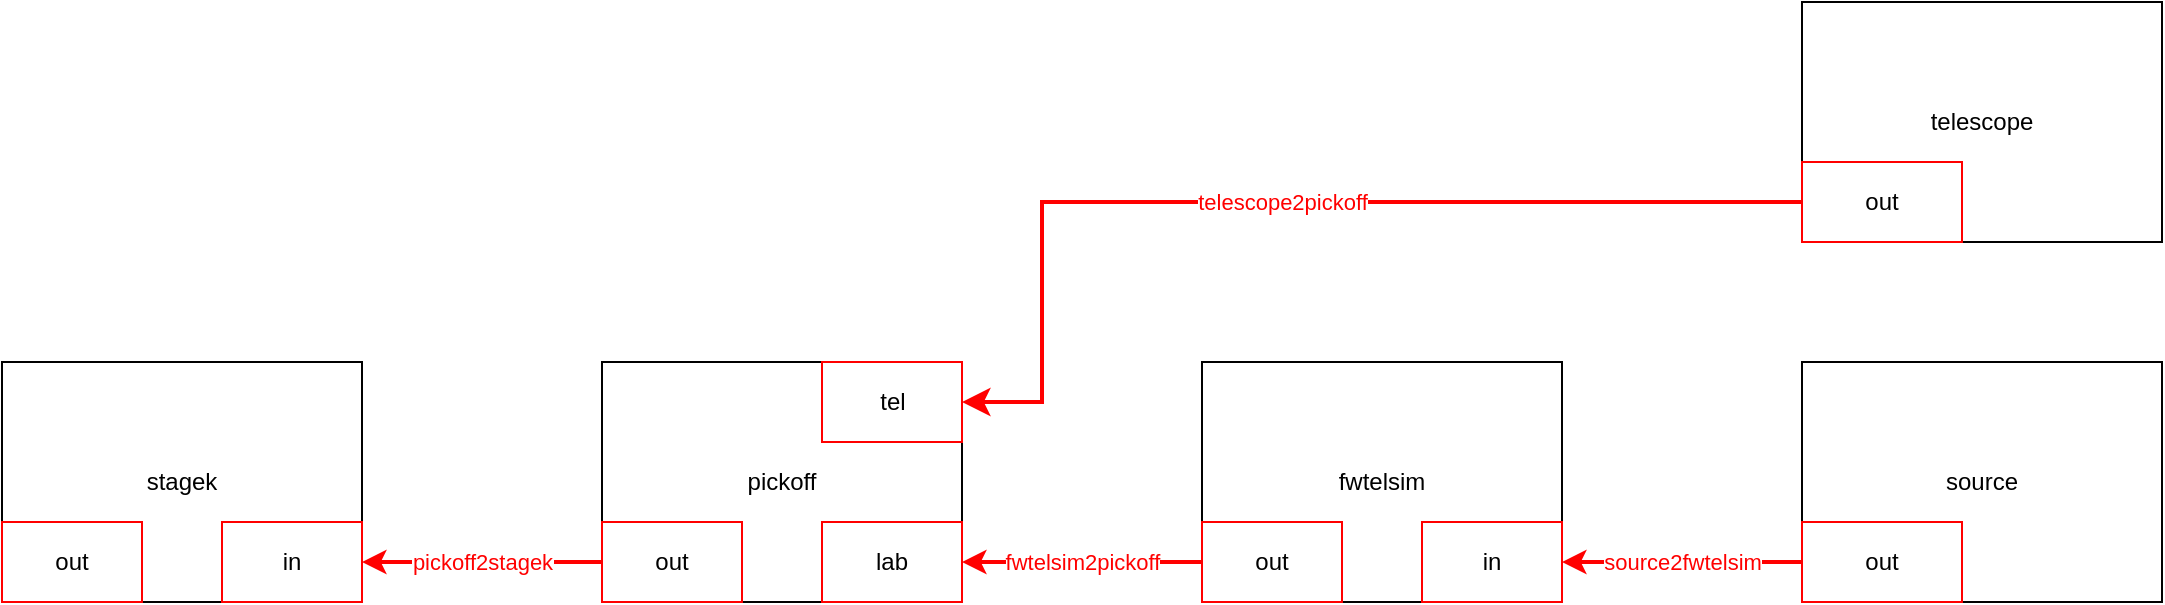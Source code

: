 <mxfile>
    <diagram id="GYhyZ-raUVNj0wQR4c2P" name="Page-1">
        <mxGraphModel dx="592" dy="804" grid="1" gridSize="10" guides="1" tooltips="1" connect="1" arrows="1" fold="1" page="1" pageScale="1" pageWidth="1180" pageHeight="350" math="0" shadow="0">
            <root>
                <mxCell id="0"/>
                <mxCell id="1" parent="0"/>
                <mxCell id="telescope:group" value="" style="group" parent="1" vertex="1" connectable="0">
                    <mxGeometry x="950" y="20" width="180" height="120" as="geometry"/>
                </mxCell>
                <mxCell id="telescope" value="telescope" style="rounded=0;whiteSpace=wrap;html=1;" parent="telescope:group" vertex="1">
                    <mxGeometry width="180" height="120" as="geometry"/>
                </mxCell>
                <mxCell id="telescope:out" value="out" style="rounded=0;whiteSpace=wrap;html=1;strokeColor=#FF0000;" parent="telescope:group" vertex="1">
                    <mxGeometry y="80" width="80" height="40" as="geometry"/>
                </mxCell>
                <mxCell id="source:group" value="" style="group" parent="1" vertex="1" connectable="0">
                    <mxGeometry x="950" y="200" width="180" height="120" as="geometry"/>
                </mxCell>
                <mxCell id="source" value="source" style="rounded=0;whiteSpace=wrap;html=1;" parent="source:group" vertex="1">
                    <mxGeometry width="180" height="120" as="geometry"/>
                </mxCell>
                <mxCell id="source:out" value="out" style="rounded=0;whiteSpace=wrap;html=1;strokeColor=#FF0000;" parent="source:group" vertex="1">
                    <mxGeometry y="80" width="80" height="40" as="geometry"/>
                </mxCell>
                <mxCell id="fwtelsim:group" value="" style="group" parent="1" vertex="1" connectable="0">
                    <mxGeometry x="650" y="200" width="180" height="120" as="geometry"/>
                </mxCell>
                <mxCell id="fwtelsim" value="fwtelsim" style="rounded=0;whiteSpace=wrap;html=1;" parent="fwtelsim:group" vertex="1">
                    <mxGeometry width="180" height="120" as="geometry"/>
                </mxCell>
                <mxCell id="fwtelsim:in" value="in" style="rounded=0;whiteSpace=wrap;html=1;strokeColor=#FF0000;" parent="fwtelsim:group" vertex="1">
                    <mxGeometry x="110" y="80" width="70" height="40" as="geometry"/>
                </mxCell>
                <mxCell id="fwtelsim:out" value="out" style="rounded=0;whiteSpace=wrap;html=1;strokeColor=#FF0000;" parent="fwtelsim:group" vertex="1">
                    <mxGeometry y="80" width="70" height="40" as="geometry"/>
                </mxCell>
                <mxCell id="pickoff:group" value="" style="group" parent="1" vertex="1" connectable="0">
                    <mxGeometry x="350" y="200" width="180" height="120" as="geometry"/>
                </mxCell>
                <mxCell id="pickoff" value="pickoff" style="rounded=0;whiteSpace=wrap;html=1;" parent="pickoff:group" vertex="1">
                    <mxGeometry width="180" height="120" as="geometry"/>
                </mxCell>
                <mxCell id="pickoff:tel" value="tel" style="rounded=0;inwhiteSpace=wrap;html=1;strokeColor=#FF0000;" parent="pickoff:group" vertex="1">
                    <mxGeometry x="110" width="70" height="40" as="geometry"/>
                </mxCell>
                <mxCell id="pickoff:lab" value="lab" style="rounded=0;whiteSpace=wrap;html=1;strokeColor=#FF0000;" parent="pickoff:group" vertex="1">
                    <mxGeometry x="110" y="80" width="70" height="40" as="geometry"/>
                </mxCell>
                <mxCell id="pickoff:out" value="out" style="rounded=0;whiteSpace=wrap;html=1;strokeColor=#FF0000;" parent="pickoff:group" vertex="1">
                    <mxGeometry y="80" width="70" height="40" as="geometry"/>
                </mxCell>
                <mxCell id="stagek:group" value="" style="group" parent="1" vertex="1" connectable="0">
                    <mxGeometry x="50" y="200" width="180" height="120" as="geometry"/>
                </mxCell>
                <mxCell id="stagek" value="stagek" style="rounded=0;whiteSpace=wrap;html=1;" parent="stagek:group" vertex="1">
                    <mxGeometry width="180" height="120" as="geometry"/>
                </mxCell>
                <mxCell id="stagek:in" value="in" style="rounded=0;whiteSpace=wrap;html=1;strokeColor=#FF0000;" parent="stagek:group" vertex="1">
                    <mxGeometry x="110" y="80" width="70" height="40" as="geometry"/>
                </mxCell>
                <mxCell id="stagek:out" value="out" style="rounded=0;whiteSpace=wrap;html=1;strokeColor=#FF0000;" parent="stagek:group" vertex="1">
                    <mxGeometry y="80" width="70" height="40" as="geometry"/>
                </mxCell>
                <mxCell id="telescope2pickoff" value="telescope2pickoff" style="edgeStyle=elbowEdgeStyle;elbow=horizontal;endArrow=classic;html=1;curved=0;rounded=0;endSize=8;startSize=8;entryX=1;entryY=0.5;entryDx=0;entryDy=0;exitX=0;exitY=0.5;exitDx=0;exitDy=0;strokeColor=#FF0000;strokeWidth=2;fontColor=#FF0000;" parent="1" source="telescope:out" target="pickoff:tel" edge="1">
                    <mxGeometry relative="1" as="geometry">
                        <Array as="points">
                            <mxPoint x="570" y="200"/>
                        </Array>
                    </mxGeometry>
                </mxCell>
                <mxCell id="source2fwtelsim" value="source2fwtelsim" style="endArrow=classic;html=1;exitX=0;exitY=0.5;exitDx=0;exitDy=0;entryX=1;entryY=0.5;entryDx=0;entryDy=0;strokeColor=#FF0000;strokeWidth=2;fontColor=#FF0000;" parent="1" source="source:out" target="fwtelsim:in" edge="1">
                    <mxGeometry relative="1" as="geometry"/>
                </mxCell>
                <mxCell id="fwtelsim2pickoff" value="fwtelsim2pickoff" style="endArrow=classic;html=1;exitX=0;exitY=0.5;exitDx=0;exitDy=0;entryX=1;entryY=0.5;entryDx=0;entryDy=0;strokeColor=#FF0000;strokeWidth=2;fontColor=#FF0000;" parent="1" source="fwtelsim:out" target="pickoff:lab" edge="1">
                    <mxGeometry relative="1" as="geometry"/>
                </mxCell>
                <mxCell id="pickoff2stagek" value="pickoff2stagek" style="endArrow=classic;html=1;exitX=0;exitY=0.5;exitDx=0;exitDy=0;entryX=1;entryY=0.5;entryDx=0;entryDy=0;strokeColor=#FF0000;strokeWidth=2;fontColor=#FF0000;" parent="1" source="pickoff:out" target="stagek:in" edge="1">
                    <mxGeometry relative="1" as="geometry"/>
                </mxCell>
            </root>
        </mxGraphModel>
    </diagram>
</mxfile>